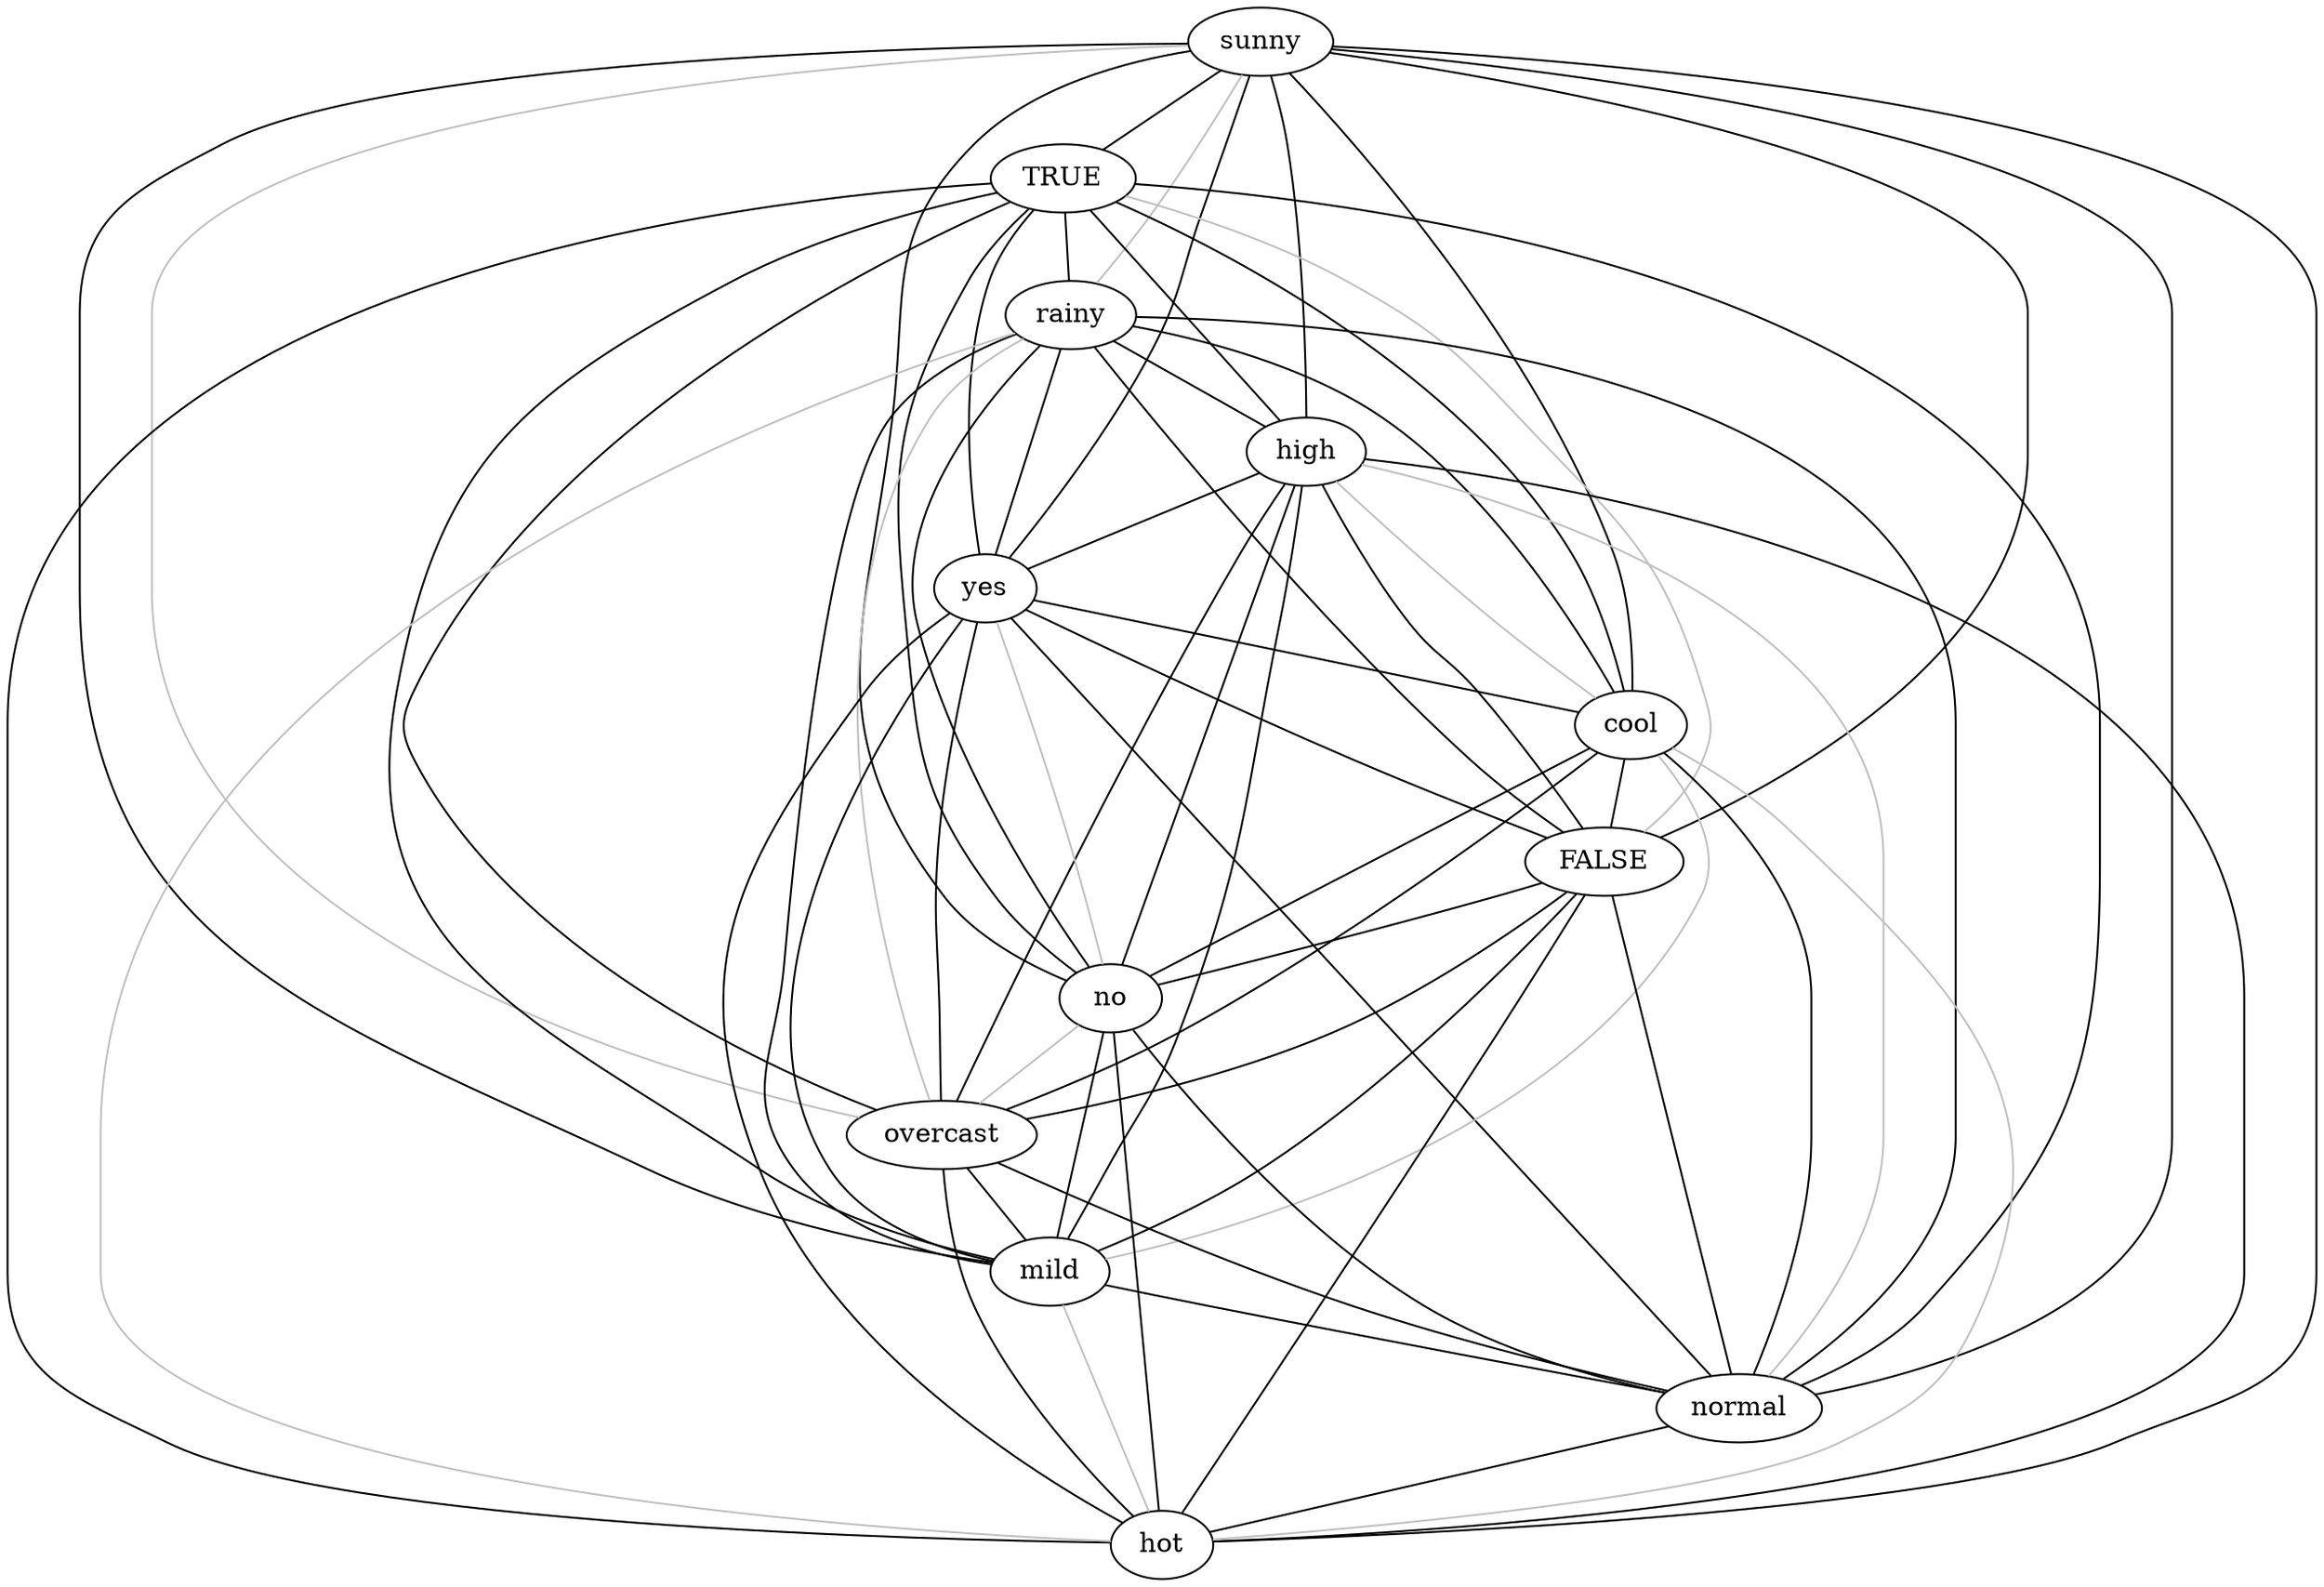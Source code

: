 strict graph "" {
sunny;
TRUE;
rainy;
high;
yes;
cool;
FALSE;
no;
overcast;
mild;
normal;
hot;
sunny -- hot  [color=black];
sunny -- no  [color=black];
sunny -- overcast  [color=gray];
sunny -- mild  [color=black];
sunny -- yes  [color=black];
sunny -- TRUE  [color=black];
sunny -- rainy  [color=gray];
sunny -- high  [color=black];
sunny -- cool  [color=black];
sunny -- FALSE  [color=black];
sunny -- normal  [color=black];
TRUE -- hot  [color=black];
TRUE -- no  [color=black];
TRUE -- overcast  [color=black];
TRUE -- mild  [color=black];
TRUE -- yes  [color=black];
TRUE -- rainy  [color=black];
TRUE -- high  [color=black];
TRUE -- cool  [color=black];
TRUE -- FALSE  [color=gray];
TRUE -- normal  [color=black];
rainy -- hot  [color=gray];
rainy -- no  [color=black];
rainy -- overcast  [color=gray];
rainy -- yes  [color=black];
rainy -- mild  [color=black];
rainy -- high  [color=black];
rainy -- cool  [color=black];
rainy -- FALSE  [color=black];
rainy -- normal  [color=black];
high -- hot  [color=black];
high -- no  [color=black];
high -- overcast  [color=black];
high -- mild  [color=black];
high -- yes  [color=black];
high -- cool  [color=gray];
high -- FALSE  [color=black];
high -- normal  [color=gray];
yes -- hot  [color=black];
yes -- no  [color=gray];
yes -- overcast  [color=black];
yes -- mild  [color=black];
yes -- cool  [color=black];
yes -- FALSE  [color=black];
yes -- normal  [color=black];
cool -- no  [color=black];
cool -- overcast  [color=black];
cool -- mild  [color=gray];
cool -- hot  [color=gray];
cool -- FALSE  [color=black];
cool -- normal  [color=black];
FALSE -- hot  [color=black];
FALSE -- no  [color=black];
FALSE -- overcast  [color=black];
FALSE -- mild  [color=black];
FALSE -- normal  [color=black];
no -- hot  [color=black];
no -- overcast  [color=gray];
no -- mild  [color=black];
no -- normal  [color=black];
overcast -- hot  [color=black];
overcast -- mild  [color=black];
overcast -- normal  [color=black];
mild -- hot  [color=gray];
mild -- normal  [color=black];
normal -- hot  [color=black];
}
